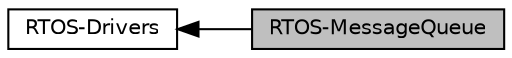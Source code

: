 digraph "RTOS-MessageQueue"
{
  edge [fontname="Helvetica",fontsize="10",labelfontname="Helvetica",labelfontsize="10"];
  node [fontname="Helvetica",fontsize="10",shape=record];
  rankdir=LR;
  Node1 [label="RTOS-Drivers",height=0.2,width=0.4,color="black", fillcolor="white", style="filled",URL="$group__RTOS-Drivers.html"];
  Node0 [label="RTOS-MessageQueue",height=0.2,width=0.4,color="black", fillcolor="grey75", style="filled", fontcolor="black"];
  Node1->Node0 [shape=plaintext, dir="back", style="solid"];
}
